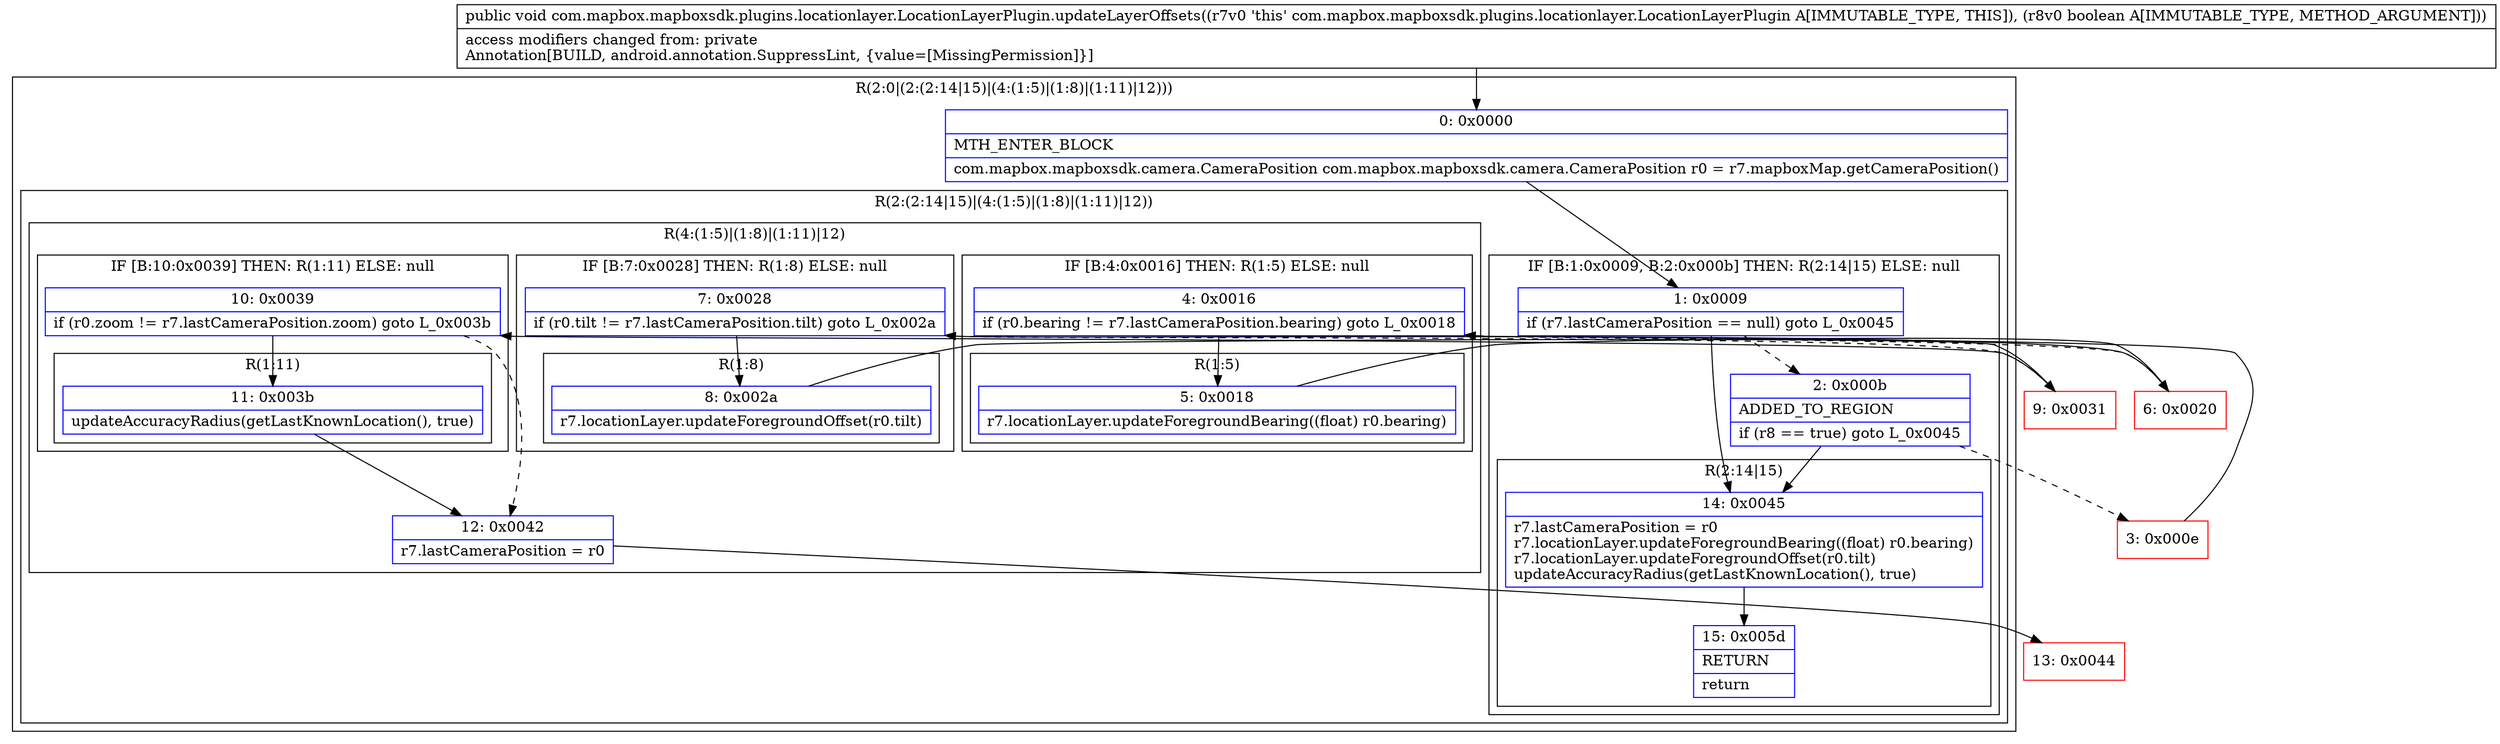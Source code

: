 digraph "CFG forcom.mapbox.mapboxsdk.plugins.locationlayer.LocationLayerPlugin.updateLayerOffsets(Z)V" {
subgraph cluster_Region_390332649 {
label = "R(2:0|(2:(2:14|15)|(4:(1:5)|(1:8)|(1:11)|12)))";
node [shape=record,color=blue];
Node_0 [shape=record,label="{0\:\ 0x0000|MTH_ENTER_BLOCK\l|com.mapbox.mapboxsdk.camera.CameraPosition com.mapbox.mapboxsdk.camera.CameraPosition r0 = r7.mapboxMap.getCameraPosition()\l}"];
subgraph cluster_Region_20574707 {
label = "R(2:(2:14|15)|(4:(1:5)|(1:8)|(1:11)|12))";
node [shape=record,color=blue];
subgraph cluster_IfRegion_612203951 {
label = "IF [B:1:0x0009, B:2:0x000b] THEN: R(2:14|15) ELSE: null";
node [shape=record,color=blue];
Node_1 [shape=record,label="{1\:\ 0x0009|if (r7.lastCameraPosition == null) goto L_0x0045\l}"];
Node_2 [shape=record,label="{2\:\ 0x000b|ADDED_TO_REGION\l|if (r8 == true) goto L_0x0045\l}"];
subgraph cluster_Region_1762159333 {
label = "R(2:14|15)";
node [shape=record,color=blue];
Node_14 [shape=record,label="{14\:\ 0x0045|r7.lastCameraPosition = r0\lr7.locationLayer.updateForegroundBearing((float) r0.bearing)\lr7.locationLayer.updateForegroundOffset(r0.tilt)\lupdateAccuracyRadius(getLastKnownLocation(), true)\l}"];
Node_15 [shape=record,label="{15\:\ 0x005d|RETURN\l|return\l}"];
}
}
subgraph cluster_Region_1519146280 {
label = "R(4:(1:5)|(1:8)|(1:11)|12)";
node [shape=record,color=blue];
subgraph cluster_IfRegion_1325785928 {
label = "IF [B:4:0x0016] THEN: R(1:5) ELSE: null";
node [shape=record,color=blue];
Node_4 [shape=record,label="{4\:\ 0x0016|if (r0.bearing != r7.lastCameraPosition.bearing) goto L_0x0018\l}"];
subgraph cluster_Region_1954870328 {
label = "R(1:5)";
node [shape=record,color=blue];
Node_5 [shape=record,label="{5\:\ 0x0018|r7.locationLayer.updateForegroundBearing((float) r0.bearing)\l}"];
}
}
subgraph cluster_IfRegion_1139859721 {
label = "IF [B:7:0x0028] THEN: R(1:8) ELSE: null";
node [shape=record,color=blue];
Node_7 [shape=record,label="{7\:\ 0x0028|if (r0.tilt != r7.lastCameraPosition.tilt) goto L_0x002a\l}"];
subgraph cluster_Region_1770382544 {
label = "R(1:8)";
node [shape=record,color=blue];
Node_8 [shape=record,label="{8\:\ 0x002a|r7.locationLayer.updateForegroundOffset(r0.tilt)\l}"];
}
}
subgraph cluster_IfRegion_159008011 {
label = "IF [B:10:0x0039] THEN: R(1:11) ELSE: null";
node [shape=record,color=blue];
Node_10 [shape=record,label="{10\:\ 0x0039|if (r0.zoom != r7.lastCameraPosition.zoom) goto L_0x003b\l}"];
subgraph cluster_Region_393792883 {
label = "R(1:11)";
node [shape=record,color=blue];
Node_11 [shape=record,label="{11\:\ 0x003b|updateAccuracyRadius(getLastKnownLocation(), true)\l}"];
}
}
Node_12 [shape=record,label="{12\:\ 0x0042|r7.lastCameraPosition = r0\l}"];
}
}
}
Node_3 [shape=record,color=red,label="{3\:\ 0x000e}"];
Node_6 [shape=record,color=red,label="{6\:\ 0x0020}"];
Node_9 [shape=record,color=red,label="{9\:\ 0x0031}"];
Node_13 [shape=record,color=red,label="{13\:\ 0x0044}"];
MethodNode[shape=record,label="{public void com.mapbox.mapboxsdk.plugins.locationlayer.LocationLayerPlugin.updateLayerOffsets((r7v0 'this' com.mapbox.mapboxsdk.plugins.locationlayer.LocationLayerPlugin A[IMMUTABLE_TYPE, THIS]), (r8v0 boolean A[IMMUTABLE_TYPE, METHOD_ARGUMENT]))  | access modifiers changed from: private\lAnnotation[BUILD, android.annotation.SuppressLint, \{value=[MissingPermission]\}]\l}"];
MethodNode -> Node_0;
Node_0 -> Node_1;
Node_1 -> Node_2[style=dashed];
Node_1 -> Node_14;
Node_2 -> Node_3[style=dashed];
Node_2 -> Node_14;
Node_14 -> Node_15;
Node_4 -> Node_5;
Node_4 -> Node_6[style=dashed];
Node_5 -> Node_6;
Node_7 -> Node_8;
Node_7 -> Node_9[style=dashed];
Node_8 -> Node_9;
Node_10 -> Node_11;
Node_10 -> Node_12[style=dashed];
Node_11 -> Node_12;
Node_12 -> Node_13;
Node_3 -> Node_4;
Node_6 -> Node_7;
Node_9 -> Node_10;
}

